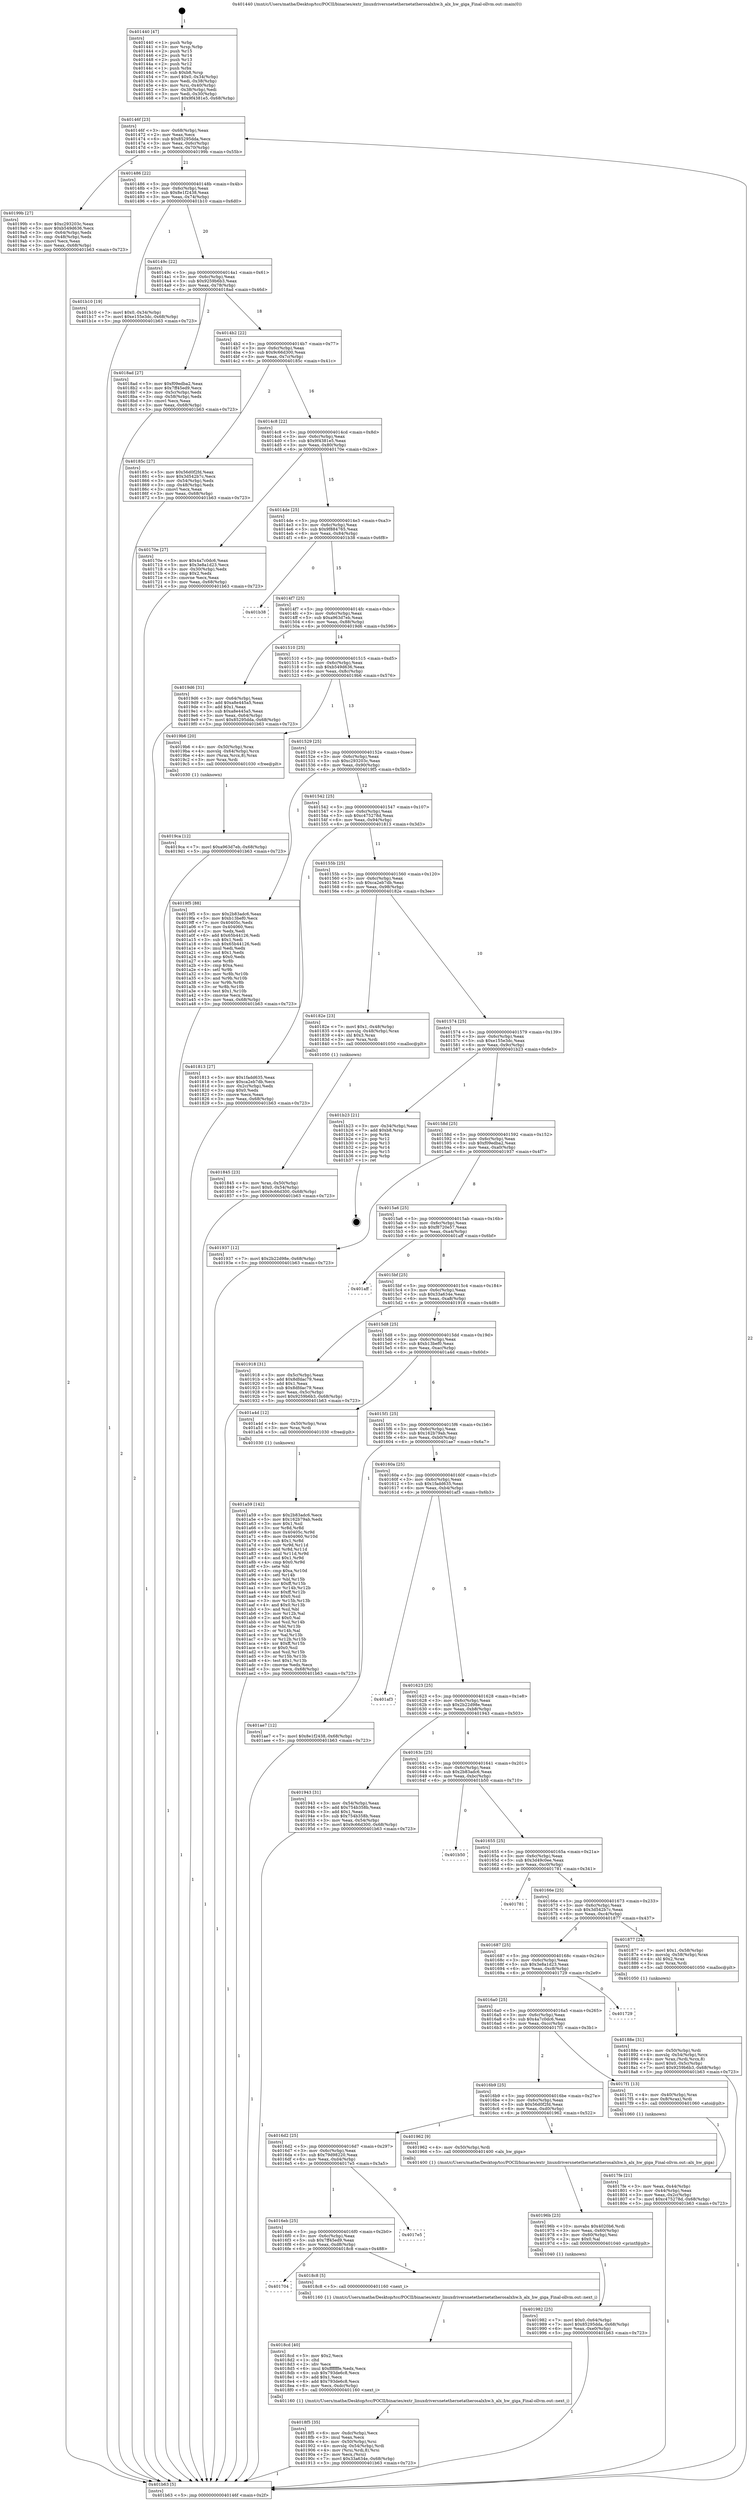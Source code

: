 digraph "0x401440" {
  label = "0x401440 (/mnt/c/Users/mathe/Desktop/tcc/POCII/binaries/extr_linuxdriversnetethernetatherosalxhw.h_alx_hw_giga_Final-ollvm.out::main(0))"
  labelloc = "t"
  node[shape=record]

  Entry [label="",width=0.3,height=0.3,shape=circle,fillcolor=black,style=filled]
  "0x40146f" [label="{
     0x40146f [23]\l
     | [instrs]\l
     &nbsp;&nbsp;0x40146f \<+3\>: mov -0x68(%rbp),%eax\l
     &nbsp;&nbsp;0x401472 \<+2\>: mov %eax,%ecx\l
     &nbsp;&nbsp;0x401474 \<+6\>: sub $0x85295dda,%ecx\l
     &nbsp;&nbsp;0x40147a \<+3\>: mov %eax,-0x6c(%rbp)\l
     &nbsp;&nbsp;0x40147d \<+3\>: mov %ecx,-0x70(%rbp)\l
     &nbsp;&nbsp;0x401480 \<+6\>: je 000000000040199b \<main+0x55b\>\l
  }"]
  "0x40199b" [label="{
     0x40199b [27]\l
     | [instrs]\l
     &nbsp;&nbsp;0x40199b \<+5\>: mov $0xc293203c,%eax\l
     &nbsp;&nbsp;0x4019a0 \<+5\>: mov $0xb549d636,%ecx\l
     &nbsp;&nbsp;0x4019a5 \<+3\>: mov -0x64(%rbp),%edx\l
     &nbsp;&nbsp;0x4019a8 \<+3\>: cmp -0x48(%rbp),%edx\l
     &nbsp;&nbsp;0x4019ab \<+3\>: cmovl %ecx,%eax\l
     &nbsp;&nbsp;0x4019ae \<+3\>: mov %eax,-0x68(%rbp)\l
     &nbsp;&nbsp;0x4019b1 \<+5\>: jmp 0000000000401b63 \<main+0x723\>\l
  }"]
  "0x401486" [label="{
     0x401486 [22]\l
     | [instrs]\l
     &nbsp;&nbsp;0x401486 \<+5\>: jmp 000000000040148b \<main+0x4b\>\l
     &nbsp;&nbsp;0x40148b \<+3\>: mov -0x6c(%rbp),%eax\l
     &nbsp;&nbsp;0x40148e \<+5\>: sub $0x8e1f2438,%eax\l
     &nbsp;&nbsp;0x401493 \<+3\>: mov %eax,-0x74(%rbp)\l
     &nbsp;&nbsp;0x401496 \<+6\>: je 0000000000401b10 \<main+0x6d0\>\l
  }"]
  Exit [label="",width=0.3,height=0.3,shape=circle,fillcolor=black,style=filled,peripheries=2]
  "0x401b10" [label="{
     0x401b10 [19]\l
     | [instrs]\l
     &nbsp;&nbsp;0x401b10 \<+7\>: movl $0x0,-0x34(%rbp)\l
     &nbsp;&nbsp;0x401b17 \<+7\>: movl $0xe155e3dc,-0x68(%rbp)\l
     &nbsp;&nbsp;0x401b1e \<+5\>: jmp 0000000000401b63 \<main+0x723\>\l
  }"]
  "0x40149c" [label="{
     0x40149c [22]\l
     | [instrs]\l
     &nbsp;&nbsp;0x40149c \<+5\>: jmp 00000000004014a1 \<main+0x61\>\l
     &nbsp;&nbsp;0x4014a1 \<+3\>: mov -0x6c(%rbp),%eax\l
     &nbsp;&nbsp;0x4014a4 \<+5\>: sub $0x9259b6b3,%eax\l
     &nbsp;&nbsp;0x4014a9 \<+3\>: mov %eax,-0x78(%rbp)\l
     &nbsp;&nbsp;0x4014ac \<+6\>: je 00000000004018ad \<main+0x46d\>\l
  }"]
  "0x401a59" [label="{
     0x401a59 [142]\l
     | [instrs]\l
     &nbsp;&nbsp;0x401a59 \<+5\>: mov $0x2b83adc6,%ecx\l
     &nbsp;&nbsp;0x401a5e \<+5\>: mov $0x162b79ab,%edx\l
     &nbsp;&nbsp;0x401a63 \<+3\>: mov $0x1,%sil\l
     &nbsp;&nbsp;0x401a66 \<+3\>: xor %r8d,%r8d\l
     &nbsp;&nbsp;0x401a69 \<+8\>: mov 0x40405c,%r9d\l
     &nbsp;&nbsp;0x401a71 \<+8\>: mov 0x404060,%r10d\l
     &nbsp;&nbsp;0x401a79 \<+4\>: sub $0x1,%r8d\l
     &nbsp;&nbsp;0x401a7d \<+3\>: mov %r9d,%r11d\l
     &nbsp;&nbsp;0x401a80 \<+3\>: add %r8d,%r11d\l
     &nbsp;&nbsp;0x401a83 \<+4\>: imul %r11d,%r9d\l
     &nbsp;&nbsp;0x401a87 \<+4\>: and $0x1,%r9d\l
     &nbsp;&nbsp;0x401a8b \<+4\>: cmp $0x0,%r9d\l
     &nbsp;&nbsp;0x401a8f \<+3\>: sete %bl\l
     &nbsp;&nbsp;0x401a92 \<+4\>: cmp $0xa,%r10d\l
     &nbsp;&nbsp;0x401a96 \<+4\>: setl %r14b\l
     &nbsp;&nbsp;0x401a9a \<+3\>: mov %bl,%r15b\l
     &nbsp;&nbsp;0x401a9d \<+4\>: xor $0xff,%r15b\l
     &nbsp;&nbsp;0x401aa1 \<+3\>: mov %r14b,%r12b\l
     &nbsp;&nbsp;0x401aa4 \<+4\>: xor $0xff,%r12b\l
     &nbsp;&nbsp;0x401aa8 \<+4\>: xor $0x0,%sil\l
     &nbsp;&nbsp;0x401aac \<+3\>: mov %r15b,%r13b\l
     &nbsp;&nbsp;0x401aaf \<+4\>: and $0x0,%r13b\l
     &nbsp;&nbsp;0x401ab3 \<+3\>: and %sil,%bl\l
     &nbsp;&nbsp;0x401ab6 \<+3\>: mov %r12b,%al\l
     &nbsp;&nbsp;0x401ab9 \<+2\>: and $0x0,%al\l
     &nbsp;&nbsp;0x401abb \<+3\>: and %sil,%r14b\l
     &nbsp;&nbsp;0x401abe \<+3\>: or %bl,%r13b\l
     &nbsp;&nbsp;0x401ac1 \<+3\>: or %r14b,%al\l
     &nbsp;&nbsp;0x401ac4 \<+3\>: xor %al,%r13b\l
     &nbsp;&nbsp;0x401ac7 \<+3\>: or %r12b,%r15b\l
     &nbsp;&nbsp;0x401aca \<+4\>: xor $0xff,%r15b\l
     &nbsp;&nbsp;0x401ace \<+4\>: or $0x0,%sil\l
     &nbsp;&nbsp;0x401ad2 \<+3\>: and %sil,%r15b\l
     &nbsp;&nbsp;0x401ad5 \<+3\>: or %r15b,%r13b\l
     &nbsp;&nbsp;0x401ad8 \<+4\>: test $0x1,%r13b\l
     &nbsp;&nbsp;0x401adc \<+3\>: cmovne %edx,%ecx\l
     &nbsp;&nbsp;0x401adf \<+3\>: mov %ecx,-0x68(%rbp)\l
     &nbsp;&nbsp;0x401ae2 \<+5\>: jmp 0000000000401b63 \<main+0x723\>\l
  }"]
  "0x4018ad" [label="{
     0x4018ad [27]\l
     | [instrs]\l
     &nbsp;&nbsp;0x4018ad \<+5\>: mov $0xf09edba2,%eax\l
     &nbsp;&nbsp;0x4018b2 \<+5\>: mov $0x7ff45ed9,%ecx\l
     &nbsp;&nbsp;0x4018b7 \<+3\>: mov -0x5c(%rbp),%edx\l
     &nbsp;&nbsp;0x4018ba \<+3\>: cmp -0x58(%rbp),%edx\l
     &nbsp;&nbsp;0x4018bd \<+3\>: cmovl %ecx,%eax\l
     &nbsp;&nbsp;0x4018c0 \<+3\>: mov %eax,-0x68(%rbp)\l
     &nbsp;&nbsp;0x4018c3 \<+5\>: jmp 0000000000401b63 \<main+0x723\>\l
  }"]
  "0x4014b2" [label="{
     0x4014b2 [22]\l
     | [instrs]\l
     &nbsp;&nbsp;0x4014b2 \<+5\>: jmp 00000000004014b7 \<main+0x77\>\l
     &nbsp;&nbsp;0x4014b7 \<+3\>: mov -0x6c(%rbp),%eax\l
     &nbsp;&nbsp;0x4014ba \<+5\>: sub $0x9c66d300,%eax\l
     &nbsp;&nbsp;0x4014bf \<+3\>: mov %eax,-0x7c(%rbp)\l
     &nbsp;&nbsp;0x4014c2 \<+6\>: je 000000000040185c \<main+0x41c\>\l
  }"]
  "0x4019ca" [label="{
     0x4019ca [12]\l
     | [instrs]\l
     &nbsp;&nbsp;0x4019ca \<+7\>: movl $0xa963d7eb,-0x68(%rbp)\l
     &nbsp;&nbsp;0x4019d1 \<+5\>: jmp 0000000000401b63 \<main+0x723\>\l
  }"]
  "0x40185c" [label="{
     0x40185c [27]\l
     | [instrs]\l
     &nbsp;&nbsp;0x40185c \<+5\>: mov $0x56d0f2fd,%eax\l
     &nbsp;&nbsp;0x401861 \<+5\>: mov $0x3d542b7c,%ecx\l
     &nbsp;&nbsp;0x401866 \<+3\>: mov -0x54(%rbp),%edx\l
     &nbsp;&nbsp;0x401869 \<+3\>: cmp -0x48(%rbp),%edx\l
     &nbsp;&nbsp;0x40186c \<+3\>: cmovl %ecx,%eax\l
     &nbsp;&nbsp;0x40186f \<+3\>: mov %eax,-0x68(%rbp)\l
     &nbsp;&nbsp;0x401872 \<+5\>: jmp 0000000000401b63 \<main+0x723\>\l
  }"]
  "0x4014c8" [label="{
     0x4014c8 [22]\l
     | [instrs]\l
     &nbsp;&nbsp;0x4014c8 \<+5\>: jmp 00000000004014cd \<main+0x8d\>\l
     &nbsp;&nbsp;0x4014cd \<+3\>: mov -0x6c(%rbp),%eax\l
     &nbsp;&nbsp;0x4014d0 \<+5\>: sub $0x9f4381e5,%eax\l
     &nbsp;&nbsp;0x4014d5 \<+3\>: mov %eax,-0x80(%rbp)\l
     &nbsp;&nbsp;0x4014d8 \<+6\>: je 000000000040170e \<main+0x2ce\>\l
  }"]
  "0x401982" [label="{
     0x401982 [25]\l
     | [instrs]\l
     &nbsp;&nbsp;0x401982 \<+7\>: movl $0x0,-0x64(%rbp)\l
     &nbsp;&nbsp;0x401989 \<+7\>: movl $0x85295dda,-0x68(%rbp)\l
     &nbsp;&nbsp;0x401990 \<+6\>: mov %eax,-0xe0(%rbp)\l
     &nbsp;&nbsp;0x401996 \<+5\>: jmp 0000000000401b63 \<main+0x723\>\l
  }"]
  "0x40170e" [label="{
     0x40170e [27]\l
     | [instrs]\l
     &nbsp;&nbsp;0x40170e \<+5\>: mov $0x4a7c0dc6,%eax\l
     &nbsp;&nbsp;0x401713 \<+5\>: mov $0x3e8a1d23,%ecx\l
     &nbsp;&nbsp;0x401718 \<+3\>: mov -0x30(%rbp),%edx\l
     &nbsp;&nbsp;0x40171b \<+3\>: cmp $0x2,%edx\l
     &nbsp;&nbsp;0x40171e \<+3\>: cmovne %ecx,%eax\l
     &nbsp;&nbsp;0x401721 \<+3\>: mov %eax,-0x68(%rbp)\l
     &nbsp;&nbsp;0x401724 \<+5\>: jmp 0000000000401b63 \<main+0x723\>\l
  }"]
  "0x4014de" [label="{
     0x4014de [25]\l
     | [instrs]\l
     &nbsp;&nbsp;0x4014de \<+5\>: jmp 00000000004014e3 \<main+0xa3\>\l
     &nbsp;&nbsp;0x4014e3 \<+3\>: mov -0x6c(%rbp),%eax\l
     &nbsp;&nbsp;0x4014e6 \<+5\>: sub $0x9f884765,%eax\l
     &nbsp;&nbsp;0x4014eb \<+6\>: mov %eax,-0x84(%rbp)\l
     &nbsp;&nbsp;0x4014f1 \<+6\>: je 0000000000401b38 \<main+0x6f8\>\l
  }"]
  "0x401b63" [label="{
     0x401b63 [5]\l
     | [instrs]\l
     &nbsp;&nbsp;0x401b63 \<+5\>: jmp 000000000040146f \<main+0x2f\>\l
  }"]
  "0x401440" [label="{
     0x401440 [47]\l
     | [instrs]\l
     &nbsp;&nbsp;0x401440 \<+1\>: push %rbp\l
     &nbsp;&nbsp;0x401441 \<+3\>: mov %rsp,%rbp\l
     &nbsp;&nbsp;0x401444 \<+2\>: push %r15\l
     &nbsp;&nbsp;0x401446 \<+2\>: push %r14\l
     &nbsp;&nbsp;0x401448 \<+2\>: push %r13\l
     &nbsp;&nbsp;0x40144a \<+2\>: push %r12\l
     &nbsp;&nbsp;0x40144c \<+1\>: push %rbx\l
     &nbsp;&nbsp;0x40144d \<+7\>: sub $0xb8,%rsp\l
     &nbsp;&nbsp;0x401454 \<+7\>: movl $0x0,-0x34(%rbp)\l
     &nbsp;&nbsp;0x40145b \<+3\>: mov %edi,-0x38(%rbp)\l
     &nbsp;&nbsp;0x40145e \<+4\>: mov %rsi,-0x40(%rbp)\l
     &nbsp;&nbsp;0x401462 \<+3\>: mov -0x38(%rbp),%edi\l
     &nbsp;&nbsp;0x401465 \<+3\>: mov %edi,-0x30(%rbp)\l
     &nbsp;&nbsp;0x401468 \<+7\>: movl $0x9f4381e5,-0x68(%rbp)\l
  }"]
  "0x40196b" [label="{
     0x40196b [23]\l
     | [instrs]\l
     &nbsp;&nbsp;0x40196b \<+10\>: movabs $0x4020b6,%rdi\l
     &nbsp;&nbsp;0x401975 \<+3\>: mov %eax,-0x60(%rbp)\l
     &nbsp;&nbsp;0x401978 \<+3\>: mov -0x60(%rbp),%esi\l
     &nbsp;&nbsp;0x40197b \<+2\>: mov $0x0,%al\l
     &nbsp;&nbsp;0x40197d \<+5\>: call 0000000000401040 \<printf@plt\>\l
     | [calls]\l
     &nbsp;&nbsp;0x401040 \{1\} (unknown)\l
  }"]
  "0x401b38" [label="{
     0x401b38\l
  }", style=dashed]
  "0x4014f7" [label="{
     0x4014f7 [25]\l
     | [instrs]\l
     &nbsp;&nbsp;0x4014f7 \<+5\>: jmp 00000000004014fc \<main+0xbc\>\l
     &nbsp;&nbsp;0x4014fc \<+3\>: mov -0x6c(%rbp),%eax\l
     &nbsp;&nbsp;0x4014ff \<+5\>: sub $0xa963d7eb,%eax\l
     &nbsp;&nbsp;0x401504 \<+6\>: mov %eax,-0x88(%rbp)\l
     &nbsp;&nbsp;0x40150a \<+6\>: je 00000000004019d6 \<main+0x596\>\l
  }"]
  "0x4018f5" [label="{
     0x4018f5 [35]\l
     | [instrs]\l
     &nbsp;&nbsp;0x4018f5 \<+6\>: mov -0xdc(%rbp),%ecx\l
     &nbsp;&nbsp;0x4018fb \<+3\>: imul %eax,%ecx\l
     &nbsp;&nbsp;0x4018fe \<+4\>: mov -0x50(%rbp),%rsi\l
     &nbsp;&nbsp;0x401902 \<+4\>: movslq -0x54(%rbp),%rdi\l
     &nbsp;&nbsp;0x401906 \<+4\>: mov (%rsi,%rdi,8),%rsi\l
     &nbsp;&nbsp;0x40190a \<+2\>: mov %ecx,(%rsi)\l
     &nbsp;&nbsp;0x40190c \<+7\>: movl $0x33a634e,-0x68(%rbp)\l
     &nbsp;&nbsp;0x401913 \<+5\>: jmp 0000000000401b63 \<main+0x723\>\l
  }"]
  "0x4019d6" [label="{
     0x4019d6 [31]\l
     | [instrs]\l
     &nbsp;&nbsp;0x4019d6 \<+3\>: mov -0x64(%rbp),%eax\l
     &nbsp;&nbsp;0x4019d9 \<+5\>: add $0xa8e445a5,%eax\l
     &nbsp;&nbsp;0x4019de \<+3\>: add $0x1,%eax\l
     &nbsp;&nbsp;0x4019e1 \<+5\>: sub $0xa8e445a5,%eax\l
     &nbsp;&nbsp;0x4019e6 \<+3\>: mov %eax,-0x64(%rbp)\l
     &nbsp;&nbsp;0x4019e9 \<+7\>: movl $0x85295dda,-0x68(%rbp)\l
     &nbsp;&nbsp;0x4019f0 \<+5\>: jmp 0000000000401b63 \<main+0x723\>\l
  }"]
  "0x401510" [label="{
     0x401510 [25]\l
     | [instrs]\l
     &nbsp;&nbsp;0x401510 \<+5\>: jmp 0000000000401515 \<main+0xd5\>\l
     &nbsp;&nbsp;0x401515 \<+3\>: mov -0x6c(%rbp),%eax\l
     &nbsp;&nbsp;0x401518 \<+5\>: sub $0xb549d636,%eax\l
     &nbsp;&nbsp;0x40151d \<+6\>: mov %eax,-0x8c(%rbp)\l
     &nbsp;&nbsp;0x401523 \<+6\>: je 00000000004019b6 \<main+0x576\>\l
  }"]
  "0x4018cd" [label="{
     0x4018cd [40]\l
     | [instrs]\l
     &nbsp;&nbsp;0x4018cd \<+5\>: mov $0x2,%ecx\l
     &nbsp;&nbsp;0x4018d2 \<+1\>: cltd\l
     &nbsp;&nbsp;0x4018d3 \<+2\>: idiv %ecx\l
     &nbsp;&nbsp;0x4018d5 \<+6\>: imul $0xfffffffe,%edx,%ecx\l
     &nbsp;&nbsp;0x4018db \<+6\>: sub $0x793de6c8,%ecx\l
     &nbsp;&nbsp;0x4018e1 \<+3\>: add $0x1,%ecx\l
     &nbsp;&nbsp;0x4018e4 \<+6\>: add $0x793de6c8,%ecx\l
     &nbsp;&nbsp;0x4018ea \<+6\>: mov %ecx,-0xdc(%rbp)\l
     &nbsp;&nbsp;0x4018f0 \<+5\>: call 0000000000401160 \<next_i\>\l
     | [calls]\l
     &nbsp;&nbsp;0x401160 \{1\} (/mnt/c/Users/mathe/Desktop/tcc/POCII/binaries/extr_linuxdriversnetethernetatherosalxhw.h_alx_hw_giga_Final-ollvm.out::next_i)\l
  }"]
  "0x4019b6" [label="{
     0x4019b6 [20]\l
     | [instrs]\l
     &nbsp;&nbsp;0x4019b6 \<+4\>: mov -0x50(%rbp),%rax\l
     &nbsp;&nbsp;0x4019ba \<+4\>: movslq -0x64(%rbp),%rcx\l
     &nbsp;&nbsp;0x4019be \<+4\>: mov (%rax,%rcx,8),%rax\l
     &nbsp;&nbsp;0x4019c2 \<+3\>: mov %rax,%rdi\l
     &nbsp;&nbsp;0x4019c5 \<+5\>: call 0000000000401030 \<free@plt\>\l
     | [calls]\l
     &nbsp;&nbsp;0x401030 \{1\} (unknown)\l
  }"]
  "0x401529" [label="{
     0x401529 [25]\l
     | [instrs]\l
     &nbsp;&nbsp;0x401529 \<+5\>: jmp 000000000040152e \<main+0xee\>\l
     &nbsp;&nbsp;0x40152e \<+3\>: mov -0x6c(%rbp),%eax\l
     &nbsp;&nbsp;0x401531 \<+5\>: sub $0xc293203c,%eax\l
     &nbsp;&nbsp;0x401536 \<+6\>: mov %eax,-0x90(%rbp)\l
     &nbsp;&nbsp;0x40153c \<+6\>: je 00000000004019f5 \<main+0x5b5\>\l
  }"]
  "0x401704" [label="{
     0x401704\l
  }", style=dashed]
  "0x4019f5" [label="{
     0x4019f5 [88]\l
     | [instrs]\l
     &nbsp;&nbsp;0x4019f5 \<+5\>: mov $0x2b83adc6,%eax\l
     &nbsp;&nbsp;0x4019fa \<+5\>: mov $0xb13bef0,%ecx\l
     &nbsp;&nbsp;0x4019ff \<+7\>: mov 0x40405c,%edx\l
     &nbsp;&nbsp;0x401a06 \<+7\>: mov 0x404060,%esi\l
     &nbsp;&nbsp;0x401a0d \<+2\>: mov %edx,%edi\l
     &nbsp;&nbsp;0x401a0f \<+6\>: add $0x65b44126,%edi\l
     &nbsp;&nbsp;0x401a15 \<+3\>: sub $0x1,%edi\l
     &nbsp;&nbsp;0x401a18 \<+6\>: sub $0x65b44126,%edi\l
     &nbsp;&nbsp;0x401a1e \<+3\>: imul %edi,%edx\l
     &nbsp;&nbsp;0x401a21 \<+3\>: and $0x1,%edx\l
     &nbsp;&nbsp;0x401a24 \<+3\>: cmp $0x0,%edx\l
     &nbsp;&nbsp;0x401a27 \<+4\>: sete %r8b\l
     &nbsp;&nbsp;0x401a2b \<+3\>: cmp $0xa,%esi\l
     &nbsp;&nbsp;0x401a2e \<+4\>: setl %r9b\l
     &nbsp;&nbsp;0x401a32 \<+3\>: mov %r8b,%r10b\l
     &nbsp;&nbsp;0x401a35 \<+3\>: and %r9b,%r10b\l
     &nbsp;&nbsp;0x401a38 \<+3\>: xor %r9b,%r8b\l
     &nbsp;&nbsp;0x401a3b \<+3\>: or %r8b,%r10b\l
     &nbsp;&nbsp;0x401a3e \<+4\>: test $0x1,%r10b\l
     &nbsp;&nbsp;0x401a42 \<+3\>: cmovne %ecx,%eax\l
     &nbsp;&nbsp;0x401a45 \<+3\>: mov %eax,-0x68(%rbp)\l
     &nbsp;&nbsp;0x401a48 \<+5\>: jmp 0000000000401b63 \<main+0x723\>\l
  }"]
  "0x401542" [label="{
     0x401542 [25]\l
     | [instrs]\l
     &nbsp;&nbsp;0x401542 \<+5\>: jmp 0000000000401547 \<main+0x107\>\l
     &nbsp;&nbsp;0x401547 \<+3\>: mov -0x6c(%rbp),%eax\l
     &nbsp;&nbsp;0x40154a \<+5\>: sub $0xc475278d,%eax\l
     &nbsp;&nbsp;0x40154f \<+6\>: mov %eax,-0x94(%rbp)\l
     &nbsp;&nbsp;0x401555 \<+6\>: je 0000000000401813 \<main+0x3d3\>\l
  }"]
  "0x4018c8" [label="{
     0x4018c8 [5]\l
     | [instrs]\l
     &nbsp;&nbsp;0x4018c8 \<+5\>: call 0000000000401160 \<next_i\>\l
     | [calls]\l
     &nbsp;&nbsp;0x401160 \{1\} (/mnt/c/Users/mathe/Desktop/tcc/POCII/binaries/extr_linuxdriversnetethernetatherosalxhw.h_alx_hw_giga_Final-ollvm.out::next_i)\l
  }"]
  "0x401813" [label="{
     0x401813 [27]\l
     | [instrs]\l
     &nbsp;&nbsp;0x401813 \<+5\>: mov $0x1fadd635,%eax\l
     &nbsp;&nbsp;0x401818 \<+5\>: mov $0xca2eb7db,%ecx\l
     &nbsp;&nbsp;0x40181d \<+3\>: mov -0x2c(%rbp),%edx\l
     &nbsp;&nbsp;0x401820 \<+3\>: cmp $0x0,%edx\l
     &nbsp;&nbsp;0x401823 \<+3\>: cmove %ecx,%eax\l
     &nbsp;&nbsp;0x401826 \<+3\>: mov %eax,-0x68(%rbp)\l
     &nbsp;&nbsp;0x401829 \<+5\>: jmp 0000000000401b63 \<main+0x723\>\l
  }"]
  "0x40155b" [label="{
     0x40155b [25]\l
     | [instrs]\l
     &nbsp;&nbsp;0x40155b \<+5\>: jmp 0000000000401560 \<main+0x120\>\l
     &nbsp;&nbsp;0x401560 \<+3\>: mov -0x6c(%rbp),%eax\l
     &nbsp;&nbsp;0x401563 \<+5\>: sub $0xca2eb7db,%eax\l
     &nbsp;&nbsp;0x401568 \<+6\>: mov %eax,-0x98(%rbp)\l
     &nbsp;&nbsp;0x40156e \<+6\>: je 000000000040182e \<main+0x3ee\>\l
  }"]
  "0x4016eb" [label="{
     0x4016eb [25]\l
     | [instrs]\l
     &nbsp;&nbsp;0x4016eb \<+5\>: jmp 00000000004016f0 \<main+0x2b0\>\l
     &nbsp;&nbsp;0x4016f0 \<+3\>: mov -0x6c(%rbp),%eax\l
     &nbsp;&nbsp;0x4016f3 \<+5\>: sub $0x7ff45ed9,%eax\l
     &nbsp;&nbsp;0x4016f8 \<+6\>: mov %eax,-0xd8(%rbp)\l
     &nbsp;&nbsp;0x4016fe \<+6\>: je 00000000004018c8 \<main+0x488\>\l
  }"]
  "0x40182e" [label="{
     0x40182e [23]\l
     | [instrs]\l
     &nbsp;&nbsp;0x40182e \<+7\>: movl $0x1,-0x48(%rbp)\l
     &nbsp;&nbsp;0x401835 \<+4\>: movslq -0x48(%rbp),%rax\l
     &nbsp;&nbsp;0x401839 \<+4\>: shl $0x3,%rax\l
     &nbsp;&nbsp;0x40183d \<+3\>: mov %rax,%rdi\l
     &nbsp;&nbsp;0x401840 \<+5\>: call 0000000000401050 \<malloc@plt\>\l
     | [calls]\l
     &nbsp;&nbsp;0x401050 \{1\} (unknown)\l
  }"]
  "0x401574" [label="{
     0x401574 [25]\l
     | [instrs]\l
     &nbsp;&nbsp;0x401574 \<+5\>: jmp 0000000000401579 \<main+0x139\>\l
     &nbsp;&nbsp;0x401579 \<+3\>: mov -0x6c(%rbp),%eax\l
     &nbsp;&nbsp;0x40157c \<+5\>: sub $0xe155e3dc,%eax\l
     &nbsp;&nbsp;0x401581 \<+6\>: mov %eax,-0x9c(%rbp)\l
     &nbsp;&nbsp;0x401587 \<+6\>: je 0000000000401b23 \<main+0x6e3\>\l
  }"]
  "0x4017e5" [label="{
     0x4017e5\l
  }", style=dashed]
  "0x401b23" [label="{
     0x401b23 [21]\l
     | [instrs]\l
     &nbsp;&nbsp;0x401b23 \<+3\>: mov -0x34(%rbp),%eax\l
     &nbsp;&nbsp;0x401b26 \<+7\>: add $0xb8,%rsp\l
     &nbsp;&nbsp;0x401b2d \<+1\>: pop %rbx\l
     &nbsp;&nbsp;0x401b2e \<+2\>: pop %r12\l
     &nbsp;&nbsp;0x401b30 \<+2\>: pop %r13\l
     &nbsp;&nbsp;0x401b32 \<+2\>: pop %r14\l
     &nbsp;&nbsp;0x401b34 \<+2\>: pop %r15\l
     &nbsp;&nbsp;0x401b36 \<+1\>: pop %rbp\l
     &nbsp;&nbsp;0x401b37 \<+1\>: ret\l
  }"]
  "0x40158d" [label="{
     0x40158d [25]\l
     | [instrs]\l
     &nbsp;&nbsp;0x40158d \<+5\>: jmp 0000000000401592 \<main+0x152\>\l
     &nbsp;&nbsp;0x401592 \<+3\>: mov -0x6c(%rbp),%eax\l
     &nbsp;&nbsp;0x401595 \<+5\>: sub $0xf09edba2,%eax\l
     &nbsp;&nbsp;0x40159a \<+6\>: mov %eax,-0xa0(%rbp)\l
     &nbsp;&nbsp;0x4015a0 \<+6\>: je 0000000000401937 \<main+0x4f7\>\l
  }"]
  "0x4016d2" [label="{
     0x4016d2 [25]\l
     | [instrs]\l
     &nbsp;&nbsp;0x4016d2 \<+5\>: jmp 00000000004016d7 \<main+0x297\>\l
     &nbsp;&nbsp;0x4016d7 \<+3\>: mov -0x6c(%rbp),%eax\l
     &nbsp;&nbsp;0x4016da \<+5\>: sub $0x79d98220,%eax\l
     &nbsp;&nbsp;0x4016df \<+6\>: mov %eax,-0xd4(%rbp)\l
     &nbsp;&nbsp;0x4016e5 \<+6\>: je 00000000004017e5 \<main+0x3a5\>\l
  }"]
  "0x401937" [label="{
     0x401937 [12]\l
     | [instrs]\l
     &nbsp;&nbsp;0x401937 \<+7\>: movl $0x2b22d98e,-0x68(%rbp)\l
     &nbsp;&nbsp;0x40193e \<+5\>: jmp 0000000000401b63 \<main+0x723\>\l
  }"]
  "0x4015a6" [label="{
     0x4015a6 [25]\l
     | [instrs]\l
     &nbsp;&nbsp;0x4015a6 \<+5\>: jmp 00000000004015ab \<main+0x16b\>\l
     &nbsp;&nbsp;0x4015ab \<+3\>: mov -0x6c(%rbp),%eax\l
     &nbsp;&nbsp;0x4015ae \<+5\>: sub $0xf8720e57,%eax\l
     &nbsp;&nbsp;0x4015b3 \<+6\>: mov %eax,-0xa4(%rbp)\l
     &nbsp;&nbsp;0x4015b9 \<+6\>: je 0000000000401aff \<main+0x6bf\>\l
  }"]
  "0x401962" [label="{
     0x401962 [9]\l
     | [instrs]\l
     &nbsp;&nbsp;0x401962 \<+4\>: mov -0x50(%rbp),%rdi\l
     &nbsp;&nbsp;0x401966 \<+5\>: call 0000000000401400 \<alx_hw_giga\>\l
     | [calls]\l
     &nbsp;&nbsp;0x401400 \{1\} (/mnt/c/Users/mathe/Desktop/tcc/POCII/binaries/extr_linuxdriversnetethernetatherosalxhw.h_alx_hw_giga_Final-ollvm.out::alx_hw_giga)\l
  }"]
  "0x401aff" [label="{
     0x401aff\l
  }", style=dashed]
  "0x4015bf" [label="{
     0x4015bf [25]\l
     | [instrs]\l
     &nbsp;&nbsp;0x4015bf \<+5\>: jmp 00000000004015c4 \<main+0x184\>\l
     &nbsp;&nbsp;0x4015c4 \<+3\>: mov -0x6c(%rbp),%eax\l
     &nbsp;&nbsp;0x4015c7 \<+5\>: sub $0x33a634e,%eax\l
     &nbsp;&nbsp;0x4015cc \<+6\>: mov %eax,-0xa8(%rbp)\l
     &nbsp;&nbsp;0x4015d2 \<+6\>: je 0000000000401918 \<main+0x4d8\>\l
  }"]
  "0x40188e" [label="{
     0x40188e [31]\l
     | [instrs]\l
     &nbsp;&nbsp;0x40188e \<+4\>: mov -0x50(%rbp),%rdi\l
     &nbsp;&nbsp;0x401892 \<+4\>: movslq -0x54(%rbp),%rcx\l
     &nbsp;&nbsp;0x401896 \<+4\>: mov %rax,(%rdi,%rcx,8)\l
     &nbsp;&nbsp;0x40189a \<+7\>: movl $0x0,-0x5c(%rbp)\l
     &nbsp;&nbsp;0x4018a1 \<+7\>: movl $0x9259b6b3,-0x68(%rbp)\l
     &nbsp;&nbsp;0x4018a8 \<+5\>: jmp 0000000000401b63 \<main+0x723\>\l
  }"]
  "0x401918" [label="{
     0x401918 [31]\l
     | [instrs]\l
     &nbsp;&nbsp;0x401918 \<+3\>: mov -0x5c(%rbp),%eax\l
     &nbsp;&nbsp;0x40191b \<+5\>: add $0x8dfdac79,%eax\l
     &nbsp;&nbsp;0x401920 \<+3\>: add $0x1,%eax\l
     &nbsp;&nbsp;0x401923 \<+5\>: sub $0x8dfdac79,%eax\l
     &nbsp;&nbsp;0x401928 \<+3\>: mov %eax,-0x5c(%rbp)\l
     &nbsp;&nbsp;0x40192b \<+7\>: movl $0x9259b6b3,-0x68(%rbp)\l
     &nbsp;&nbsp;0x401932 \<+5\>: jmp 0000000000401b63 \<main+0x723\>\l
  }"]
  "0x4015d8" [label="{
     0x4015d8 [25]\l
     | [instrs]\l
     &nbsp;&nbsp;0x4015d8 \<+5\>: jmp 00000000004015dd \<main+0x19d\>\l
     &nbsp;&nbsp;0x4015dd \<+3\>: mov -0x6c(%rbp),%eax\l
     &nbsp;&nbsp;0x4015e0 \<+5\>: sub $0xb13bef0,%eax\l
     &nbsp;&nbsp;0x4015e5 \<+6\>: mov %eax,-0xac(%rbp)\l
     &nbsp;&nbsp;0x4015eb \<+6\>: je 0000000000401a4d \<main+0x60d\>\l
  }"]
  "0x401845" [label="{
     0x401845 [23]\l
     | [instrs]\l
     &nbsp;&nbsp;0x401845 \<+4\>: mov %rax,-0x50(%rbp)\l
     &nbsp;&nbsp;0x401849 \<+7\>: movl $0x0,-0x54(%rbp)\l
     &nbsp;&nbsp;0x401850 \<+7\>: movl $0x9c66d300,-0x68(%rbp)\l
     &nbsp;&nbsp;0x401857 \<+5\>: jmp 0000000000401b63 \<main+0x723\>\l
  }"]
  "0x401a4d" [label="{
     0x401a4d [12]\l
     | [instrs]\l
     &nbsp;&nbsp;0x401a4d \<+4\>: mov -0x50(%rbp),%rax\l
     &nbsp;&nbsp;0x401a51 \<+3\>: mov %rax,%rdi\l
     &nbsp;&nbsp;0x401a54 \<+5\>: call 0000000000401030 \<free@plt\>\l
     | [calls]\l
     &nbsp;&nbsp;0x401030 \{1\} (unknown)\l
  }"]
  "0x4015f1" [label="{
     0x4015f1 [25]\l
     | [instrs]\l
     &nbsp;&nbsp;0x4015f1 \<+5\>: jmp 00000000004015f6 \<main+0x1b6\>\l
     &nbsp;&nbsp;0x4015f6 \<+3\>: mov -0x6c(%rbp),%eax\l
     &nbsp;&nbsp;0x4015f9 \<+5\>: sub $0x162b79ab,%eax\l
     &nbsp;&nbsp;0x4015fe \<+6\>: mov %eax,-0xb0(%rbp)\l
     &nbsp;&nbsp;0x401604 \<+6\>: je 0000000000401ae7 \<main+0x6a7\>\l
  }"]
  "0x4017fe" [label="{
     0x4017fe [21]\l
     | [instrs]\l
     &nbsp;&nbsp;0x4017fe \<+3\>: mov %eax,-0x44(%rbp)\l
     &nbsp;&nbsp;0x401801 \<+3\>: mov -0x44(%rbp),%eax\l
     &nbsp;&nbsp;0x401804 \<+3\>: mov %eax,-0x2c(%rbp)\l
     &nbsp;&nbsp;0x401807 \<+7\>: movl $0xc475278d,-0x68(%rbp)\l
     &nbsp;&nbsp;0x40180e \<+5\>: jmp 0000000000401b63 \<main+0x723\>\l
  }"]
  "0x401ae7" [label="{
     0x401ae7 [12]\l
     | [instrs]\l
     &nbsp;&nbsp;0x401ae7 \<+7\>: movl $0x8e1f2438,-0x68(%rbp)\l
     &nbsp;&nbsp;0x401aee \<+5\>: jmp 0000000000401b63 \<main+0x723\>\l
  }"]
  "0x40160a" [label="{
     0x40160a [25]\l
     | [instrs]\l
     &nbsp;&nbsp;0x40160a \<+5\>: jmp 000000000040160f \<main+0x1cf\>\l
     &nbsp;&nbsp;0x40160f \<+3\>: mov -0x6c(%rbp),%eax\l
     &nbsp;&nbsp;0x401612 \<+5\>: sub $0x1fadd635,%eax\l
     &nbsp;&nbsp;0x401617 \<+6\>: mov %eax,-0xb4(%rbp)\l
     &nbsp;&nbsp;0x40161d \<+6\>: je 0000000000401af3 \<main+0x6b3\>\l
  }"]
  "0x4016b9" [label="{
     0x4016b9 [25]\l
     | [instrs]\l
     &nbsp;&nbsp;0x4016b9 \<+5\>: jmp 00000000004016be \<main+0x27e\>\l
     &nbsp;&nbsp;0x4016be \<+3\>: mov -0x6c(%rbp),%eax\l
     &nbsp;&nbsp;0x4016c1 \<+5\>: sub $0x56d0f2fd,%eax\l
     &nbsp;&nbsp;0x4016c6 \<+6\>: mov %eax,-0xd0(%rbp)\l
     &nbsp;&nbsp;0x4016cc \<+6\>: je 0000000000401962 \<main+0x522\>\l
  }"]
  "0x401af3" [label="{
     0x401af3\l
  }", style=dashed]
  "0x401623" [label="{
     0x401623 [25]\l
     | [instrs]\l
     &nbsp;&nbsp;0x401623 \<+5\>: jmp 0000000000401628 \<main+0x1e8\>\l
     &nbsp;&nbsp;0x401628 \<+3\>: mov -0x6c(%rbp),%eax\l
     &nbsp;&nbsp;0x40162b \<+5\>: sub $0x2b22d98e,%eax\l
     &nbsp;&nbsp;0x401630 \<+6\>: mov %eax,-0xb8(%rbp)\l
     &nbsp;&nbsp;0x401636 \<+6\>: je 0000000000401943 \<main+0x503\>\l
  }"]
  "0x4017f1" [label="{
     0x4017f1 [13]\l
     | [instrs]\l
     &nbsp;&nbsp;0x4017f1 \<+4\>: mov -0x40(%rbp),%rax\l
     &nbsp;&nbsp;0x4017f5 \<+4\>: mov 0x8(%rax),%rdi\l
     &nbsp;&nbsp;0x4017f9 \<+5\>: call 0000000000401060 \<atoi@plt\>\l
     | [calls]\l
     &nbsp;&nbsp;0x401060 \{1\} (unknown)\l
  }"]
  "0x401943" [label="{
     0x401943 [31]\l
     | [instrs]\l
     &nbsp;&nbsp;0x401943 \<+3\>: mov -0x54(%rbp),%eax\l
     &nbsp;&nbsp;0x401946 \<+5\>: add $0x754b358b,%eax\l
     &nbsp;&nbsp;0x40194b \<+3\>: add $0x1,%eax\l
     &nbsp;&nbsp;0x40194e \<+5\>: sub $0x754b358b,%eax\l
     &nbsp;&nbsp;0x401953 \<+3\>: mov %eax,-0x54(%rbp)\l
     &nbsp;&nbsp;0x401956 \<+7\>: movl $0x9c66d300,-0x68(%rbp)\l
     &nbsp;&nbsp;0x40195d \<+5\>: jmp 0000000000401b63 \<main+0x723\>\l
  }"]
  "0x40163c" [label="{
     0x40163c [25]\l
     | [instrs]\l
     &nbsp;&nbsp;0x40163c \<+5\>: jmp 0000000000401641 \<main+0x201\>\l
     &nbsp;&nbsp;0x401641 \<+3\>: mov -0x6c(%rbp),%eax\l
     &nbsp;&nbsp;0x401644 \<+5\>: sub $0x2b83adc6,%eax\l
     &nbsp;&nbsp;0x401649 \<+6\>: mov %eax,-0xbc(%rbp)\l
     &nbsp;&nbsp;0x40164f \<+6\>: je 0000000000401b50 \<main+0x710\>\l
  }"]
  "0x4016a0" [label="{
     0x4016a0 [25]\l
     | [instrs]\l
     &nbsp;&nbsp;0x4016a0 \<+5\>: jmp 00000000004016a5 \<main+0x265\>\l
     &nbsp;&nbsp;0x4016a5 \<+3\>: mov -0x6c(%rbp),%eax\l
     &nbsp;&nbsp;0x4016a8 \<+5\>: sub $0x4a7c0dc6,%eax\l
     &nbsp;&nbsp;0x4016ad \<+6\>: mov %eax,-0xcc(%rbp)\l
     &nbsp;&nbsp;0x4016b3 \<+6\>: je 00000000004017f1 \<main+0x3b1\>\l
  }"]
  "0x401b50" [label="{
     0x401b50\l
  }", style=dashed]
  "0x401655" [label="{
     0x401655 [25]\l
     | [instrs]\l
     &nbsp;&nbsp;0x401655 \<+5\>: jmp 000000000040165a \<main+0x21a\>\l
     &nbsp;&nbsp;0x40165a \<+3\>: mov -0x6c(%rbp),%eax\l
     &nbsp;&nbsp;0x40165d \<+5\>: sub $0x3d49c0ee,%eax\l
     &nbsp;&nbsp;0x401662 \<+6\>: mov %eax,-0xc0(%rbp)\l
     &nbsp;&nbsp;0x401668 \<+6\>: je 0000000000401781 \<main+0x341\>\l
  }"]
  "0x401729" [label="{
     0x401729\l
  }", style=dashed]
  "0x401781" [label="{
     0x401781\l
  }", style=dashed]
  "0x40166e" [label="{
     0x40166e [25]\l
     | [instrs]\l
     &nbsp;&nbsp;0x40166e \<+5\>: jmp 0000000000401673 \<main+0x233\>\l
     &nbsp;&nbsp;0x401673 \<+3\>: mov -0x6c(%rbp),%eax\l
     &nbsp;&nbsp;0x401676 \<+5\>: sub $0x3d542b7c,%eax\l
     &nbsp;&nbsp;0x40167b \<+6\>: mov %eax,-0xc4(%rbp)\l
     &nbsp;&nbsp;0x401681 \<+6\>: je 0000000000401877 \<main+0x437\>\l
  }"]
  "0x401687" [label="{
     0x401687 [25]\l
     | [instrs]\l
     &nbsp;&nbsp;0x401687 \<+5\>: jmp 000000000040168c \<main+0x24c\>\l
     &nbsp;&nbsp;0x40168c \<+3\>: mov -0x6c(%rbp),%eax\l
     &nbsp;&nbsp;0x40168f \<+5\>: sub $0x3e8a1d23,%eax\l
     &nbsp;&nbsp;0x401694 \<+6\>: mov %eax,-0xc8(%rbp)\l
     &nbsp;&nbsp;0x40169a \<+6\>: je 0000000000401729 \<main+0x2e9\>\l
  }"]
  "0x401877" [label="{
     0x401877 [23]\l
     | [instrs]\l
     &nbsp;&nbsp;0x401877 \<+7\>: movl $0x1,-0x58(%rbp)\l
     &nbsp;&nbsp;0x40187e \<+4\>: movslq -0x58(%rbp),%rax\l
     &nbsp;&nbsp;0x401882 \<+4\>: shl $0x2,%rax\l
     &nbsp;&nbsp;0x401886 \<+3\>: mov %rax,%rdi\l
     &nbsp;&nbsp;0x401889 \<+5\>: call 0000000000401050 \<malloc@plt\>\l
     | [calls]\l
     &nbsp;&nbsp;0x401050 \{1\} (unknown)\l
  }"]
  Entry -> "0x401440" [label=" 1"]
  "0x40146f" -> "0x40199b" [label=" 2"]
  "0x40146f" -> "0x401486" [label=" 21"]
  "0x401b23" -> Exit [label=" 1"]
  "0x401486" -> "0x401b10" [label=" 1"]
  "0x401486" -> "0x40149c" [label=" 20"]
  "0x401b10" -> "0x401b63" [label=" 1"]
  "0x40149c" -> "0x4018ad" [label=" 2"]
  "0x40149c" -> "0x4014b2" [label=" 18"]
  "0x401ae7" -> "0x401b63" [label=" 1"]
  "0x4014b2" -> "0x40185c" [label=" 2"]
  "0x4014b2" -> "0x4014c8" [label=" 16"]
  "0x401a59" -> "0x401b63" [label=" 1"]
  "0x4014c8" -> "0x40170e" [label=" 1"]
  "0x4014c8" -> "0x4014de" [label=" 15"]
  "0x40170e" -> "0x401b63" [label=" 1"]
  "0x401440" -> "0x40146f" [label=" 1"]
  "0x401b63" -> "0x40146f" [label=" 22"]
  "0x401a4d" -> "0x401a59" [label=" 1"]
  "0x4014de" -> "0x401b38" [label=" 0"]
  "0x4014de" -> "0x4014f7" [label=" 15"]
  "0x4019f5" -> "0x401b63" [label=" 1"]
  "0x4014f7" -> "0x4019d6" [label=" 1"]
  "0x4014f7" -> "0x401510" [label=" 14"]
  "0x4019d6" -> "0x401b63" [label=" 1"]
  "0x401510" -> "0x4019b6" [label=" 1"]
  "0x401510" -> "0x401529" [label=" 13"]
  "0x4019ca" -> "0x401b63" [label=" 1"]
  "0x401529" -> "0x4019f5" [label=" 1"]
  "0x401529" -> "0x401542" [label=" 12"]
  "0x4019b6" -> "0x4019ca" [label=" 1"]
  "0x401542" -> "0x401813" [label=" 1"]
  "0x401542" -> "0x40155b" [label=" 11"]
  "0x40199b" -> "0x401b63" [label=" 2"]
  "0x40155b" -> "0x40182e" [label=" 1"]
  "0x40155b" -> "0x401574" [label=" 10"]
  "0x40196b" -> "0x401982" [label=" 1"]
  "0x401574" -> "0x401b23" [label=" 1"]
  "0x401574" -> "0x40158d" [label=" 9"]
  "0x401962" -> "0x40196b" [label=" 1"]
  "0x40158d" -> "0x401937" [label=" 1"]
  "0x40158d" -> "0x4015a6" [label=" 8"]
  "0x401937" -> "0x401b63" [label=" 1"]
  "0x4015a6" -> "0x401aff" [label=" 0"]
  "0x4015a6" -> "0x4015bf" [label=" 8"]
  "0x401918" -> "0x401b63" [label=" 1"]
  "0x4015bf" -> "0x401918" [label=" 1"]
  "0x4015bf" -> "0x4015d8" [label=" 7"]
  "0x4018cd" -> "0x4018f5" [label=" 1"]
  "0x4015d8" -> "0x401a4d" [label=" 1"]
  "0x4015d8" -> "0x4015f1" [label=" 6"]
  "0x4018c8" -> "0x4018cd" [label=" 1"]
  "0x4015f1" -> "0x401ae7" [label=" 1"]
  "0x4015f1" -> "0x40160a" [label=" 5"]
  "0x4016eb" -> "0x401704" [label=" 0"]
  "0x40160a" -> "0x401af3" [label=" 0"]
  "0x40160a" -> "0x401623" [label=" 5"]
  "0x4016eb" -> "0x4018c8" [label=" 1"]
  "0x401623" -> "0x401943" [label=" 1"]
  "0x401623" -> "0x40163c" [label=" 4"]
  "0x401982" -> "0x401b63" [label=" 1"]
  "0x40163c" -> "0x401b50" [label=" 0"]
  "0x40163c" -> "0x401655" [label=" 4"]
  "0x4016d2" -> "0x4017e5" [label=" 0"]
  "0x401655" -> "0x401781" [label=" 0"]
  "0x401655" -> "0x40166e" [label=" 4"]
  "0x401943" -> "0x401b63" [label=" 1"]
  "0x40166e" -> "0x401877" [label=" 1"]
  "0x40166e" -> "0x401687" [label=" 3"]
  "0x4016b9" -> "0x4016d2" [label=" 1"]
  "0x401687" -> "0x401729" [label=" 0"]
  "0x401687" -> "0x4016a0" [label=" 3"]
  "0x4016d2" -> "0x4016eb" [label=" 1"]
  "0x4016a0" -> "0x4017f1" [label=" 1"]
  "0x4016a0" -> "0x4016b9" [label=" 2"]
  "0x4017f1" -> "0x4017fe" [label=" 1"]
  "0x4017fe" -> "0x401b63" [label=" 1"]
  "0x401813" -> "0x401b63" [label=" 1"]
  "0x40182e" -> "0x401845" [label=" 1"]
  "0x401845" -> "0x401b63" [label=" 1"]
  "0x40185c" -> "0x401b63" [label=" 2"]
  "0x401877" -> "0x40188e" [label=" 1"]
  "0x40188e" -> "0x401b63" [label=" 1"]
  "0x4018ad" -> "0x401b63" [label=" 2"]
  "0x4018f5" -> "0x401b63" [label=" 1"]
  "0x4016b9" -> "0x401962" [label=" 1"]
}
